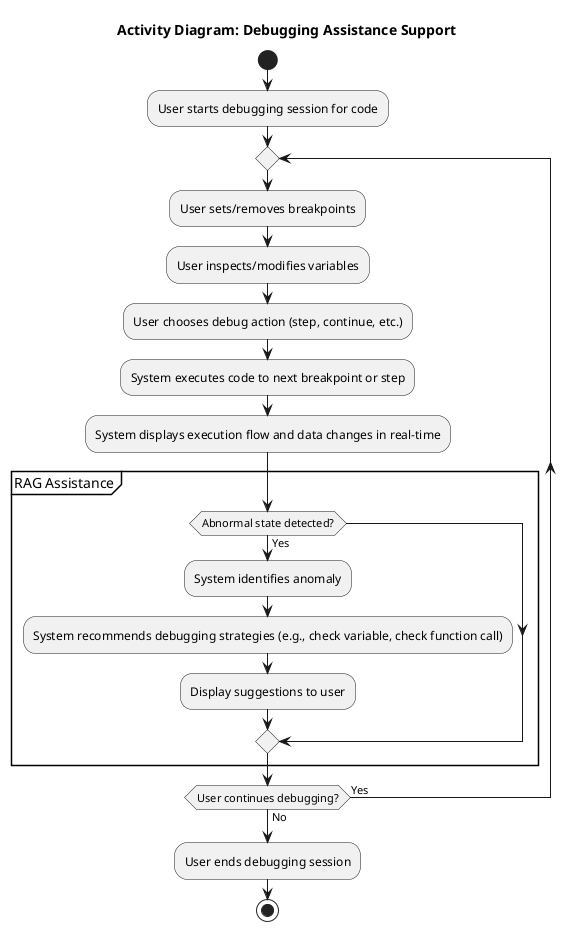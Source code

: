 @startuml
title Activity Diagram: Debugging Assistance Support

start
:User starts debugging session for code;
repeat
  :User sets/removes breakpoints;
  :User inspects/modifies variables;
  :User chooses debug action (step, continue, etc.);
  :System executes code to next breakpoint or step;
  :System displays execution flow and data changes in real-time;
  partition RAG Assistance {
    if (Abnormal state detected?) then (Yes)
        :System identifies anomaly;
        :System recommends debugging strategies (e.g., check variable, check function call);
        :Display suggestions to user;
    endif
  }
repeat while (User continues debugging?) is (Yes) not (No)
:User ends debugging session;
stop

@enduml